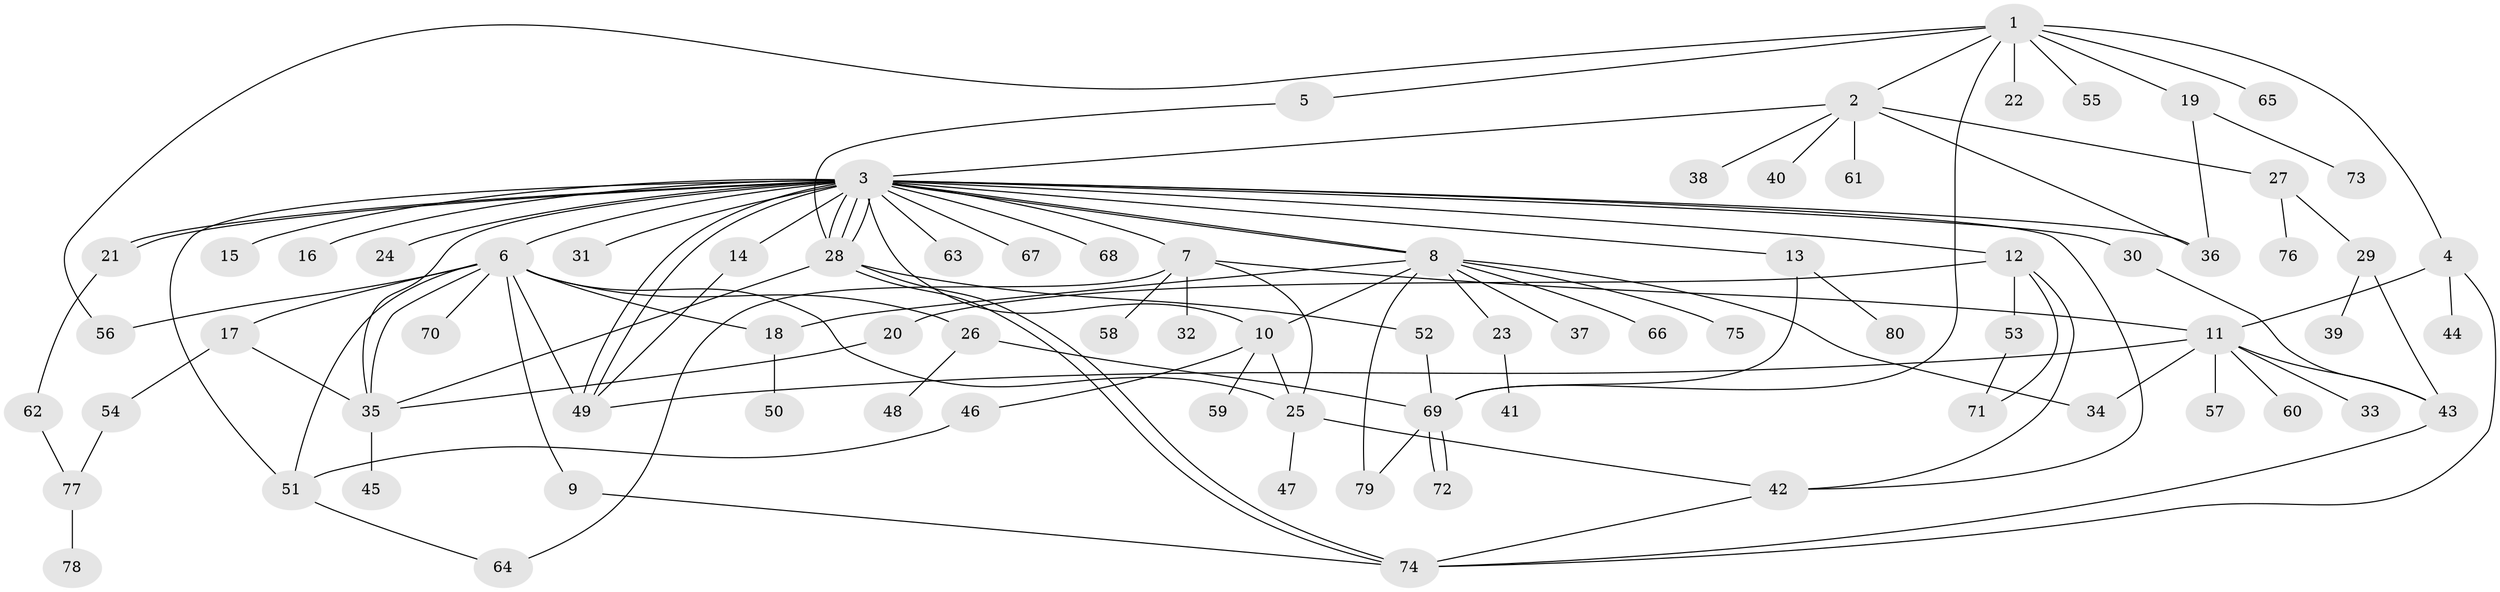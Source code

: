 // Generated by graph-tools (version 1.1) at 2025/01/03/09/25 03:01:47]
// undirected, 80 vertices, 120 edges
graph export_dot {
graph [start="1"]
  node [color=gray90,style=filled];
  1;
  2;
  3;
  4;
  5;
  6;
  7;
  8;
  9;
  10;
  11;
  12;
  13;
  14;
  15;
  16;
  17;
  18;
  19;
  20;
  21;
  22;
  23;
  24;
  25;
  26;
  27;
  28;
  29;
  30;
  31;
  32;
  33;
  34;
  35;
  36;
  37;
  38;
  39;
  40;
  41;
  42;
  43;
  44;
  45;
  46;
  47;
  48;
  49;
  50;
  51;
  52;
  53;
  54;
  55;
  56;
  57;
  58;
  59;
  60;
  61;
  62;
  63;
  64;
  65;
  66;
  67;
  68;
  69;
  70;
  71;
  72;
  73;
  74;
  75;
  76;
  77;
  78;
  79;
  80;
  1 -- 2;
  1 -- 4;
  1 -- 5;
  1 -- 19;
  1 -- 22;
  1 -- 55;
  1 -- 56;
  1 -- 65;
  1 -- 69;
  2 -- 3;
  2 -- 27;
  2 -- 36;
  2 -- 38;
  2 -- 40;
  2 -- 61;
  3 -- 6;
  3 -- 7;
  3 -- 8;
  3 -- 8;
  3 -- 10;
  3 -- 12;
  3 -- 13;
  3 -- 14;
  3 -- 15;
  3 -- 16;
  3 -- 21;
  3 -- 21;
  3 -- 24;
  3 -- 28;
  3 -- 28;
  3 -- 28;
  3 -- 30;
  3 -- 31;
  3 -- 35;
  3 -- 36;
  3 -- 42;
  3 -- 49;
  3 -- 49;
  3 -- 51;
  3 -- 63;
  3 -- 67;
  3 -- 68;
  4 -- 11;
  4 -- 44;
  4 -- 74;
  5 -- 28;
  6 -- 9;
  6 -- 17;
  6 -- 18;
  6 -- 25;
  6 -- 26;
  6 -- 35;
  6 -- 49;
  6 -- 51;
  6 -- 56;
  6 -- 70;
  7 -- 11;
  7 -- 25;
  7 -- 32;
  7 -- 58;
  7 -- 64;
  8 -- 10;
  8 -- 18;
  8 -- 23;
  8 -- 34;
  8 -- 37;
  8 -- 66;
  8 -- 75;
  8 -- 79;
  9 -- 74;
  10 -- 25;
  10 -- 46;
  10 -- 59;
  11 -- 33;
  11 -- 34;
  11 -- 43;
  11 -- 49;
  11 -- 57;
  11 -- 60;
  12 -- 20;
  12 -- 42;
  12 -- 53;
  12 -- 71;
  13 -- 69;
  13 -- 80;
  14 -- 49;
  17 -- 35;
  17 -- 54;
  18 -- 50;
  19 -- 36;
  19 -- 73;
  20 -- 35;
  21 -- 62;
  23 -- 41;
  25 -- 42;
  25 -- 47;
  26 -- 48;
  26 -- 69;
  27 -- 29;
  27 -- 76;
  28 -- 35;
  28 -- 52;
  28 -- 74;
  28 -- 74;
  29 -- 39;
  29 -- 43;
  30 -- 43;
  35 -- 45;
  42 -- 74;
  43 -- 74;
  46 -- 51;
  51 -- 64;
  52 -- 69;
  53 -- 71;
  54 -- 77;
  62 -- 77;
  69 -- 72;
  69 -- 72;
  69 -- 79;
  77 -- 78;
}
